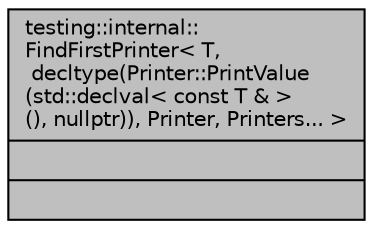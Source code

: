 digraph "testing::internal::FindFirstPrinter&lt; T, decltype(Printer::PrintValue(std::declval&lt; const T &amp; &gt;(), nullptr)), Printer, Printers... &gt;"
{
 // INTERACTIVE_SVG=YES
 // LATEX_PDF_SIZE
  edge [fontname="Helvetica",fontsize="10",labelfontname="Helvetica",labelfontsize="10"];
  node [fontname="Helvetica",fontsize="10",shape=record];
  Node1 [label="{testing::internal::\lFindFirstPrinter\< T,\l decltype(Printer::PrintValue\l(std::declval\< const T & \>\l(), nullptr)), Printer, Printers... \>\n||}",height=0.2,width=0.4,color="black", fillcolor="grey75", style="filled", fontcolor="black",tooltip=" "];
}
